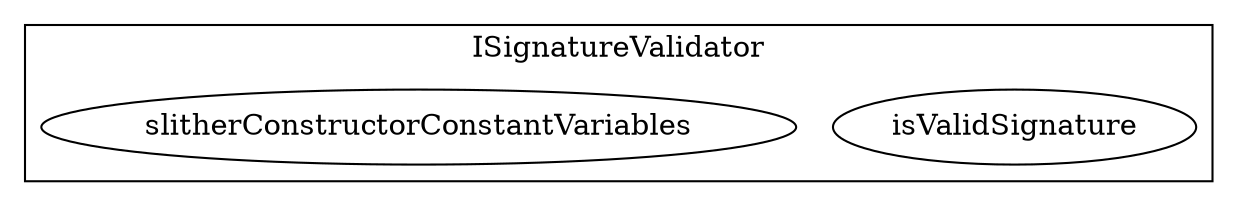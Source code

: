 strict digraph {
subgraph cluster_2274_ISignatureValidator {
label = "ISignatureValidator"
"2274_isValidSignature" [label="isValidSignature"]
"2274_slitherConstructorConstantVariables" [label="slitherConstructorConstantVariables"]
}subgraph cluster_solidity {
label = "[Solidity]"
}
}